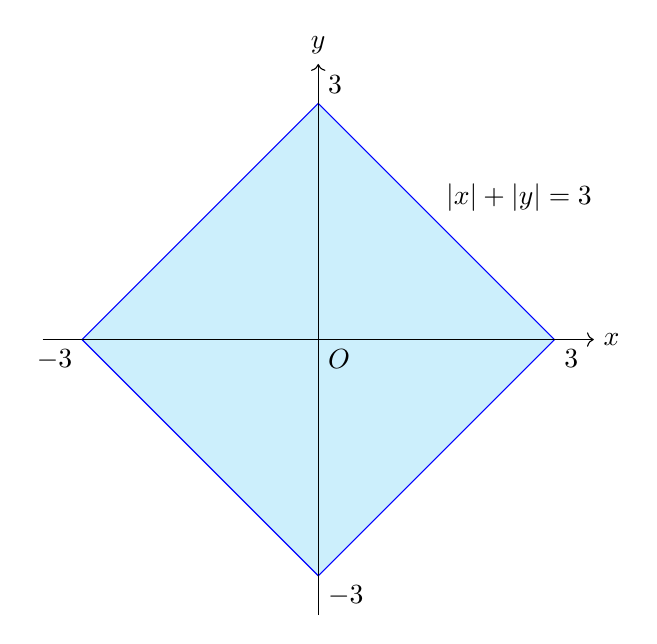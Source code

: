 ﻿\begin{tikzpicture}
	\filldraw[fill=cyan!20, draw=blue] (3,0) node[below right]{$3$} -- (0,3) node[above right]{$3$} node[above right, pos=0.5] {$|x|+|y|=3$} -- (-3,0) node [below left]{$-3$} -- (0,-3)  node [below right]{$-3$} -- cycle;
	\draw[->] (-3.5,0) -- (3.5,0) coordinate (x axis) node[right] {$x$};
	\draw[->] (0,-3.5) -- (0,3.5) coordinate (y axis) node[above] {$y$};
	\node[below right] at (0,0) {$O$};
\end{tikzpicture}
